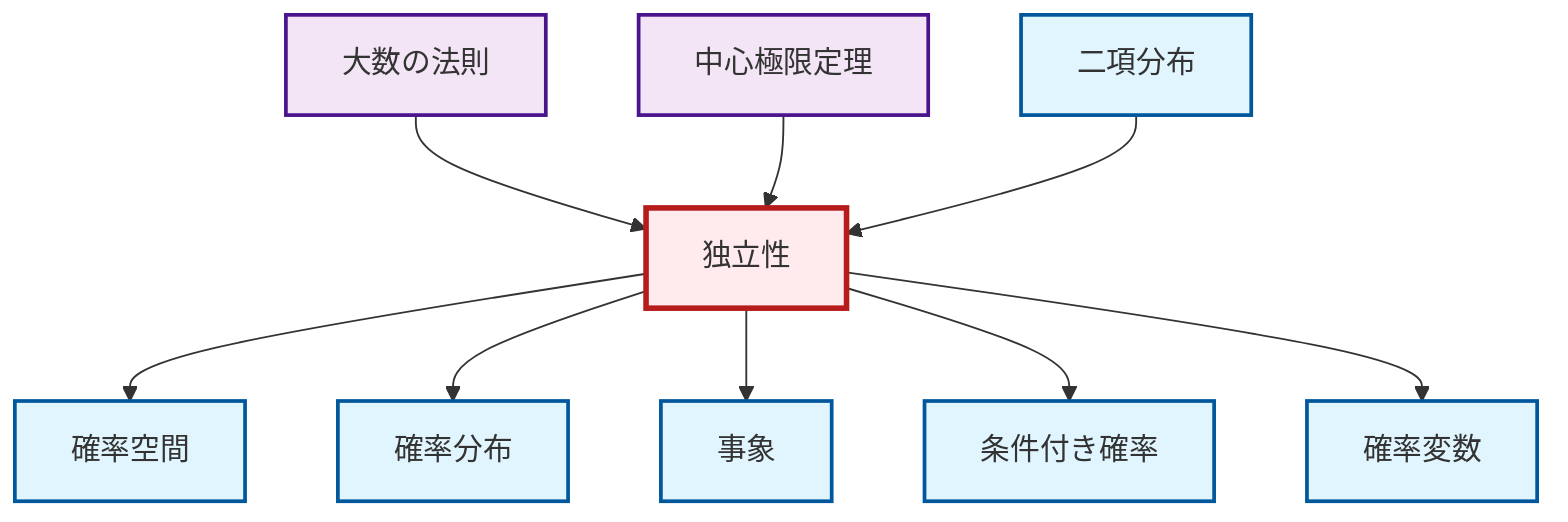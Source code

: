 graph TD
    classDef definition fill:#e1f5fe,stroke:#01579b,stroke-width:2px
    classDef theorem fill:#f3e5f5,stroke:#4a148c,stroke-width:2px
    classDef axiom fill:#fff3e0,stroke:#e65100,stroke-width:2px
    classDef example fill:#e8f5e9,stroke:#1b5e20,stroke-width:2px
    classDef current fill:#ffebee,stroke:#b71c1c,stroke-width:3px
    def-conditional-probability["条件付き確率"]:::definition
    thm-central-limit["中心極限定理"]:::theorem
    def-event["事象"]:::definition
    def-random-variable["確率変数"]:::definition
    def-binomial-distribution["二項分布"]:::definition
    def-independence["独立性"]:::definition
    def-probability-distribution["確率分布"]:::definition
    def-probability-space["確率空間"]:::definition
    thm-law-of-large-numbers["大数の法則"]:::theorem
    def-independence --> def-probability-space
    def-independence --> def-probability-distribution
    thm-law-of-large-numbers --> def-independence
    def-independence --> def-event
    thm-central-limit --> def-independence
    def-independence --> def-conditional-probability
    def-independence --> def-random-variable
    def-binomial-distribution --> def-independence
    class def-independence current